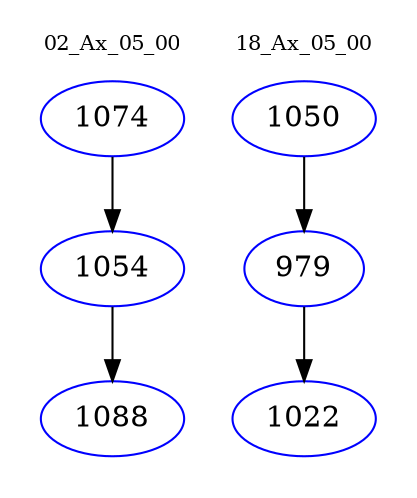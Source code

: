 digraph{
subgraph cluster_0 {
color = white
label = "02_Ax_05_00";
fontsize=10;
T0_1074 [label="1074", color="blue"]
T0_1074 -> T0_1054 [color="black"]
T0_1054 [label="1054", color="blue"]
T0_1054 -> T0_1088 [color="black"]
T0_1088 [label="1088", color="blue"]
}
subgraph cluster_1 {
color = white
label = "18_Ax_05_00";
fontsize=10;
T1_1050 [label="1050", color="blue"]
T1_1050 -> T1_979 [color="black"]
T1_979 [label="979", color="blue"]
T1_979 -> T1_1022 [color="black"]
T1_1022 [label="1022", color="blue"]
}
}
